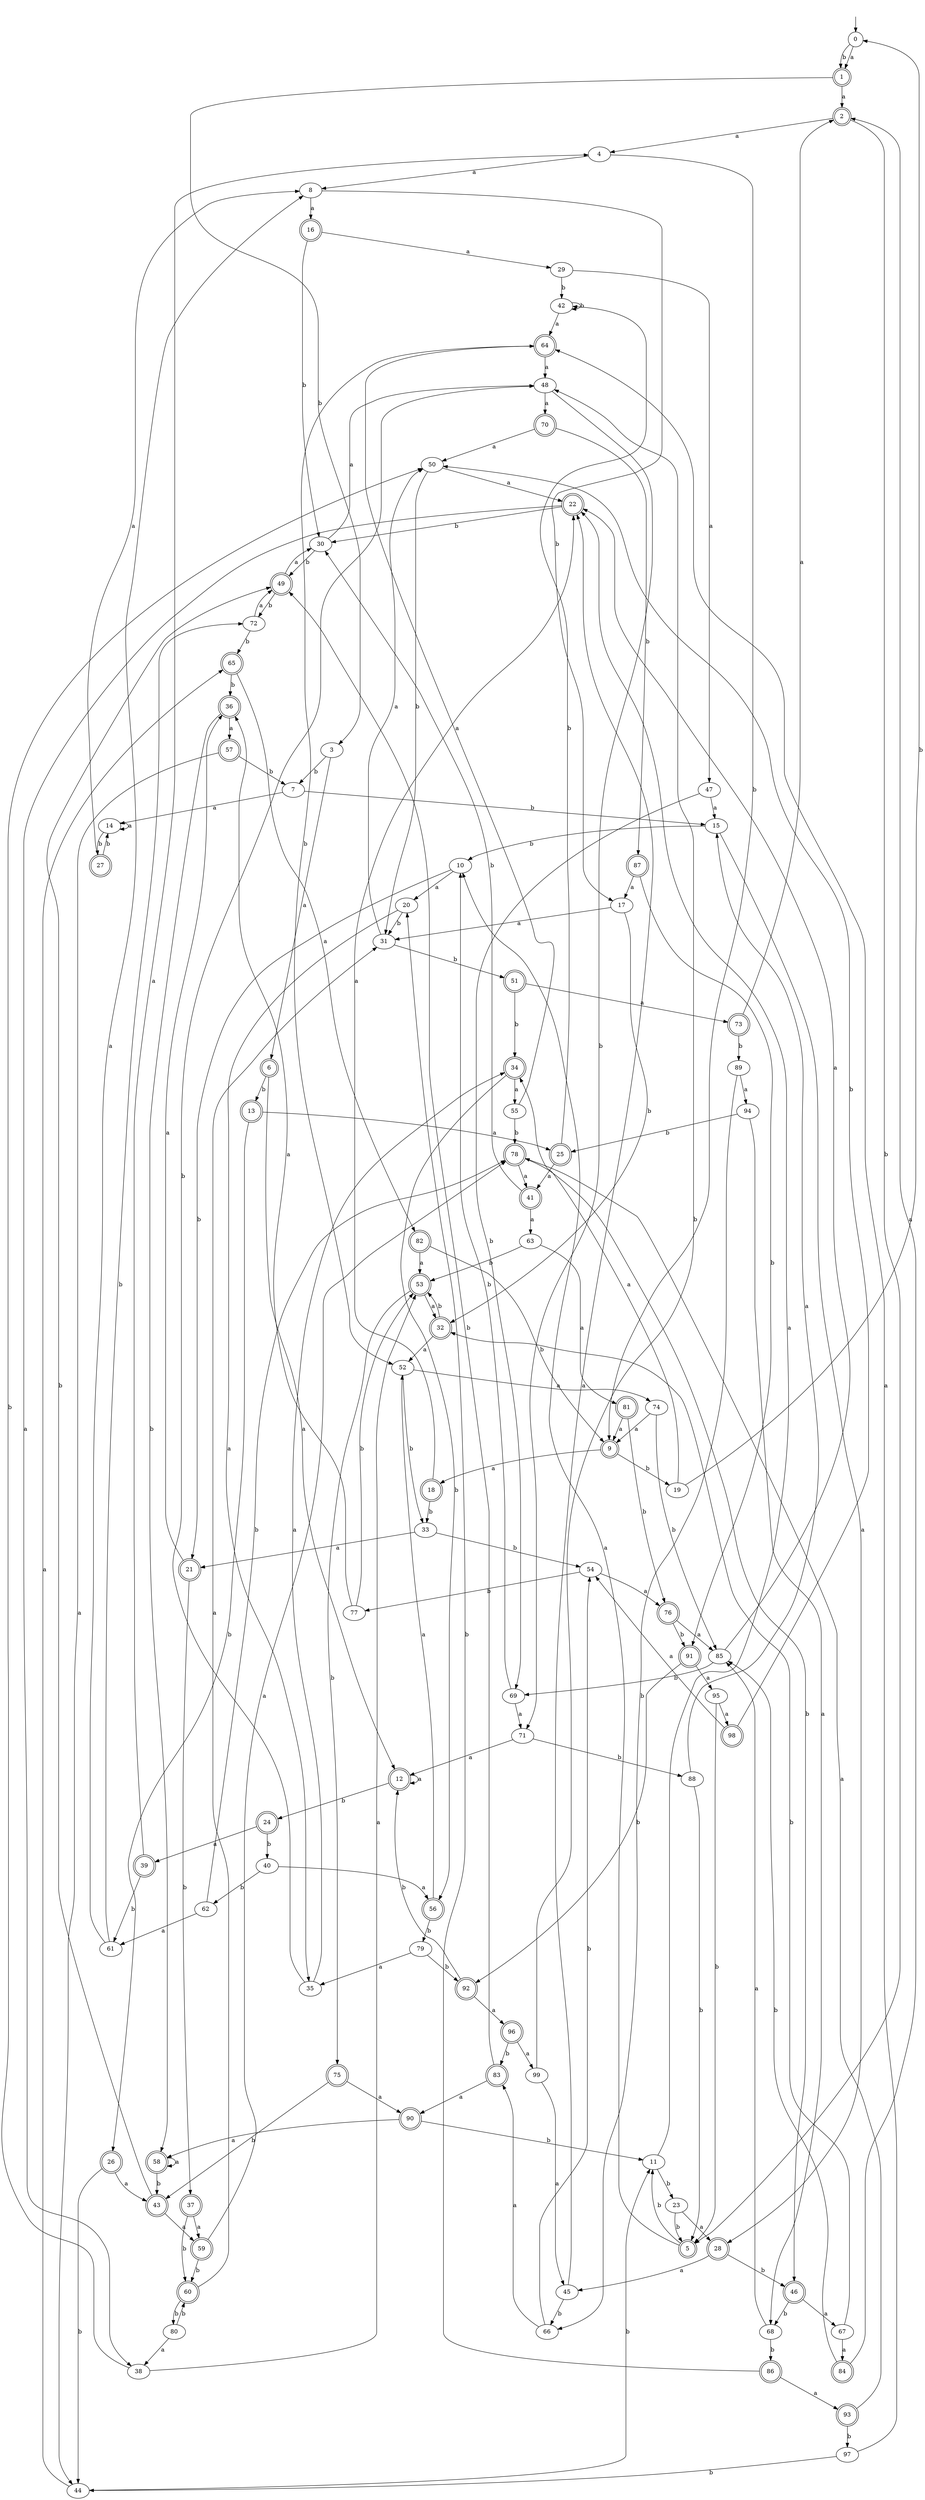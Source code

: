 digraph RandomDFA {
  __start0 [label="", shape=none];
  __start0 -> 0 [label=""];
  0 [shape=circle]
  0 -> 1 [label="a"]
  0 -> 1 [label="b"]
  1 [shape=doublecircle]
  1 -> 2 [label="a"]
  1 -> 3 [label="b"]
  2 [shape=doublecircle]
  2 -> 4 [label="a"]
  2 -> 5 [label="b"]
  3
  3 -> 6 [label="a"]
  3 -> 7 [label="b"]
  4
  4 -> 8 [label="a"]
  4 -> 9 [label="b"]
  5 [shape=doublecircle]
  5 -> 10 [label="a"]
  5 -> 11 [label="b"]
  6 [shape=doublecircle]
  6 -> 12 [label="a"]
  6 -> 13 [label="b"]
  7
  7 -> 14 [label="a"]
  7 -> 15 [label="b"]
  8
  8 -> 16 [label="a"]
  8 -> 17 [label="b"]
  9 [shape=doublecircle]
  9 -> 18 [label="a"]
  9 -> 19 [label="b"]
  10
  10 -> 20 [label="a"]
  10 -> 21 [label="b"]
  11
  11 -> 22 [label="a"]
  11 -> 23 [label="b"]
  12 [shape=doublecircle]
  12 -> 12 [label="a"]
  12 -> 24 [label="b"]
  13 [shape=doublecircle]
  13 -> 25 [label="a"]
  13 -> 26 [label="b"]
  14
  14 -> 14 [label="a"]
  14 -> 27 [label="b"]
  15
  15 -> 28 [label="a"]
  15 -> 10 [label="b"]
  16 [shape=doublecircle]
  16 -> 29 [label="a"]
  16 -> 30 [label="b"]
  17
  17 -> 31 [label="a"]
  17 -> 32 [label="b"]
  18 [shape=doublecircle]
  18 -> 22 [label="a"]
  18 -> 33 [label="b"]
  19
  19 -> 34 [label="a"]
  19 -> 0 [label="b"]
  20
  20 -> 35 [label="a"]
  20 -> 31 [label="b"]
  21 [shape=doublecircle]
  21 -> 36 [label="a"]
  21 -> 37 [label="b"]
  22 [shape=doublecircle]
  22 -> 38 [label="a"]
  22 -> 30 [label="b"]
  23
  23 -> 28 [label="a"]
  23 -> 5 [label="b"]
  24 [shape=doublecircle]
  24 -> 39 [label="a"]
  24 -> 40 [label="b"]
  25 [shape=doublecircle]
  25 -> 41 [label="a"]
  25 -> 42 [label="b"]
  26 [shape=doublecircle]
  26 -> 43 [label="a"]
  26 -> 44 [label="b"]
  27 [shape=doublecircle]
  27 -> 8 [label="a"]
  27 -> 14 [label="b"]
  28 [shape=doublecircle]
  28 -> 45 [label="a"]
  28 -> 46 [label="b"]
  29
  29 -> 47 [label="a"]
  29 -> 42 [label="b"]
  30
  30 -> 48 [label="a"]
  30 -> 49 [label="b"]
  31
  31 -> 50 [label="a"]
  31 -> 51 [label="b"]
  32 [shape=doublecircle]
  32 -> 52 [label="a"]
  32 -> 53 [label="b"]
  33
  33 -> 21 [label="a"]
  33 -> 54 [label="b"]
  34 [shape=doublecircle]
  34 -> 55 [label="a"]
  34 -> 56 [label="b"]
  35
  35 -> 34 [label="a"]
  35 -> 48 [label="b"]
  36 [shape=doublecircle]
  36 -> 57 [label="a"]
  36 -> 58 [label="b"]
  37 [shape=doublecircle]
  37 -> 59 [label="a"]
  37 -> 60 [label="b"]
  38
  38 -> 53 [label="a"]
  38 -> 50 [label="b"]
  39 [shape=doublecircle]
  39 -> 4 [label="a"]
  39 -> 61 [label="b"]
  40
  40 -> 56 [label="a"]
  40 -> 62 [label="b"]
  41 [shape=doublecircle]
  41 -> 63 [label="a"]
  41 -> 30 [label="b"]
  42
  42 -> 64 [label="a"]
  42 -> 42 [label="b"]
  43 [shape=doublecircle]
  43 -> 59 [label="a"]
  43 -> 49 [label="b"]
  44
  44 -> 65 [label="a"]
  44 -> 11 [label="b"]
  45
  45 -> 22 [label="a"]
  45 -> 66 [label="b"]
  46 [shape=doublecircle]
  46 -> 67 [label="a"]
  46 -> 68 [label="b"]
  47
  47 -> 15 [label="a"]
  47 -> 69 [label="b"]
  48
  48 -> 70 [label="a"]
  48 -> 71 [label="b"]
  49 [shape=doublecircle]
  49 -> 30 [label="a"]
  49 -> 72 [label="b"]
  50
  50 -> 22 [label="a"]
  50 -> 31 [label="b"]
  51 [shape=doublecircle]
  51 -> 73 [label="a"]
  51 -> 34 [label="b"]
  52
  52 -> 74 [label="a"]
  52 -> 33 [label="b"]
  53 [shape=doublecircle]
  53 -> 32 [label="a"]
  53 -> 75 [label="b"]
  54
  54 -> 76 [label="a"]
  54 -> 77 [label="b"]
  55
  55 -> 64 [label="a"]
  55 -> 78 [label="b"]
  56 [shape=doublecircle]
  56 -> 52 [label="a"]
  56 -> 79 [label="b"]
  57 [shape=doublecircle]
  57 -> 44 [label="a"]
  57 -> 7 [label="b"]
  58 [shape=doublecircle]
  58 -> 58 [label="a"]
  58 -> 43 [label="b"]
  59 [shape=doublecircle]
  59 -> 78 [label="a"]
  59 -> 60 [label="b"]
  60 [shape=doublecircle]
  60 -> 31 [label="a"]
  60 -> 80 [label="b"]
  61
  61 -> 8 [label="a"]
  61 -> 72 [label="b"]
  62
  62 -> 61 [label="a"]
  62 -> 78 [label="b"]
  63
  63 -> 81 [label="a"]
  63 -> 53 [label="b"]
  64 [shape=doublecircle]
  64 -> 48 [label="a"]
  64 -> 52 [label="b"]
  65 [shape=doublecircle]
  65 -> 82 [label="a"]
  65 -> 36 [label="b"]
  66
  66 -> 83 [label="a"]
  66 -> 54 [label="b"]
  67
  67 -> 84 [label="a"]
  67 -> 32 [label="b"]
  68
  68 -> 85 [label="a"]
  68 -> 86 [label="b"]
  69
  69 -> 71 [label="a"]
  69 -> 10 [label="b"]
  70 [shape=doublecircle]
  70 -> 50 [label="a"]
  70 -> 87 [label="b"]
  71
  71 -> 12 [label="a"]
  71 -> 88 [label="b"]
  72
  72 -> 49 [label="a"]
  72 -> 65 [label="b"]
  73 [shape=doublecircle]
  73 -> 2 [label="a"]
  73 -> 89 [label="b"]
  74
  74 -> 9 [label="a"]
  74 -> 85 [label="b"]
  75 [shape=doublecircle]
  75 -> 90 [label="a"]
  75 -> 43 [label="b"]
  76 [shape=doublecircle]
  76 -> 85 [label="a"]
  76 -> 91 [label="b"]
  77
  77 -> 36 [label="a"]
  77 -> 53 [label="b"]
  78 [shape=doublecircle]
  78 -> 41 [label="a"]
  78 -> 46 [label="b"]
  79
  79 -> 35 [label="a"]
  79 -> 92 [label="b"]
  80
  80 -> 38 [label="a"]
  80 -> 60 [label="b"]
  81 [shape=doublecircle]
  81 -> 9 [label="a"]
  81 -> 76 [label="b"]
  82 [shape=doublecircle]
  82 -> 53 [label="a"]
  82 -> 9 [label="b"]
  83 [shape=doublecircle]
  83 -> 90 [label="a"]
  83 -> 49 [label="b"]
  84 [shape=doublecircle]
  84 -> 2 [label="a"]
  84 -> 85 [label="b"]
  85
  85 -> 22 [label="a"]
  85 -> 69 [label="b"]
  86 [shape=doublecircle]
  86 -> 93 [label="a"]
  86 -> 20 [label="b"]
  87 [shape=doublecircle]
  87 -> 17 [label="a"]
  87 -> 91 [label="b"]
  88
  88 -> 15 [label="a"]
  88 -> 5 [label="b"]
  89
  89 -> 94 [label="a"]
  89 -> 66 [label="b"]
  90 [shape=doublecircle]
  90 -> 58 [label="a"]
  90 -> 11 [label="b"]
  91 [shape=doublecircle]
  91 -> 95 [label="a"]
  91 -> 92 [label="b"]
  92 [shape=doublecircle]
  92 -> 96 [label="a"]
  92 -> 12 [label="b"]
  93 [shape=doublecircle]
  93 -> 78 [label="a"]
  93 -> 97 [label="b"]
  94
  94 -> 68 [label="a"]
  94 -> 25 [label="b"]
  95
  95 -> 98 [label="a"]
  95 -> 5 [label="b"]
  96 [shape=doublecircle]
  96 -> 99 [label="a"]
  96 -> 83 [label="b"]
  97
  97 -> 64 [label="a"]
  97 -> 44 [label="b"]
  98 [shape=doublecircle]
  98 -> 54 [label="a"]
  98 -> 50 [label="b"]
  99
  99 -> 45 [label="a"]
  99 -> 48 [label="b"]
}

